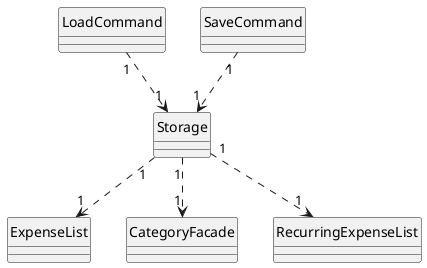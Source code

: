 @startuml
skinparam classAttributeIconSize 0
hide circle

class Storage {
}

class ExpenseList {
}

class CategoryFacade {
}

class RecurringExpenseList {
}

LoadCommand "1" ..> "1" Storage
SaveCommand "1" ..> "1" Storage

Storage "1" ..> "1" ExpenseList
Storage "1" ..> "1" CategoryFacade
Storage "1" ..> "1" RecurringExpenseList

@enduml